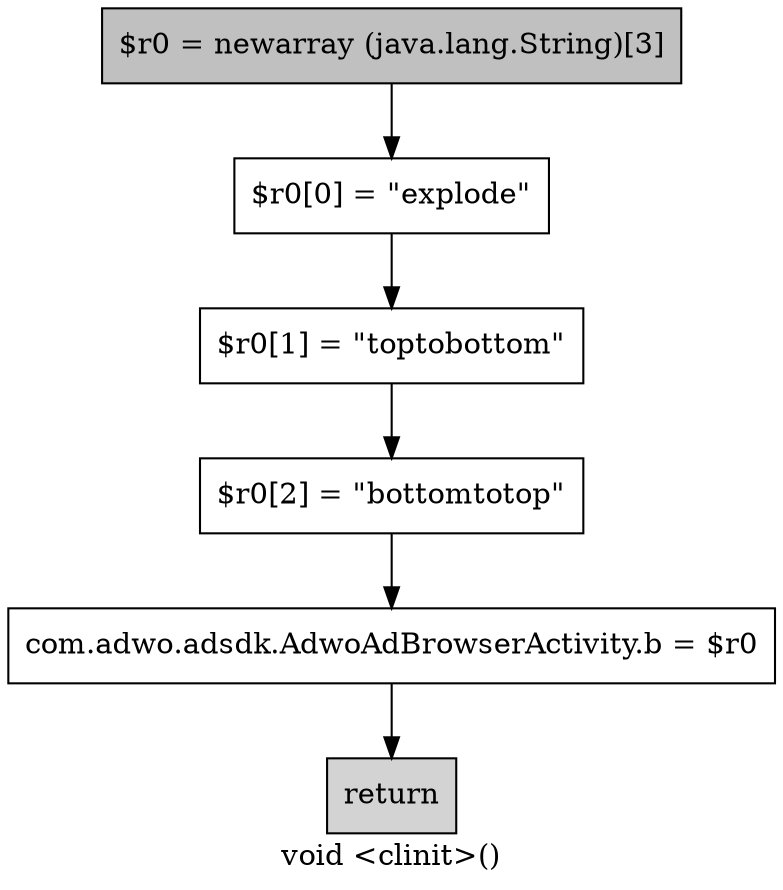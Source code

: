 digraph "void <clinit>()" {
    label="void <clinit>()";
    node [shape=box];
    "0" [style=filled,fillcolor=gray,label="$r0 = newarray (java.lang.String)[3]",];
    "1" [label="$r0[0] = \"explode\"",];
    "0"->"1";
    "2" [label="$r0[1] = \"toptobottom\"",];
    "1"->"2";
    "3" [label="$r0[2] = \"bottomtotop\"",];
    "2"->"3";
    "4" [label="com.adwo.adsdk.AdwoAdBrowserActivity.b = $r0",];
    "3"->"4";
    "5" [style=filled,fillcolor=lightgray,label="return",];
    "4"->"5";
}

